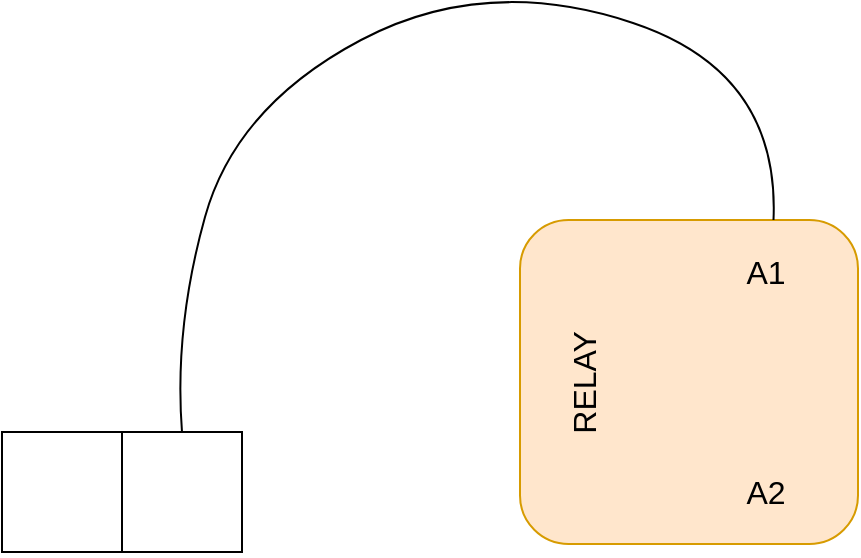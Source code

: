 <mxfile version="21.7.1" type="github">
  <diagram name="Page-1" id="mlqy6NxU03OyKlMlSbE0">
    <mxGraphModel dx="1239" dy="973" grid="0" gridSize="10" guides="1" tooltips="1" connect="1" arrows="1" fold="1" page="0" pageScale="1" pageWidth="850" pageHeight="1100" math="0" shadow="0">
      <root>
        <mxCell id="0" />
        <mxCell id="1" parent="0" />
        <mxCell id="MVbt9_RhA76U3nWx9K8z-3" value="" style="rounded=1;whiteSpace=wrap;html=1;fontSize=16;fillColor=#ffe6cc;strokeColor=#d79b00;" vertex="1" parent="1">
          <mxGeometry x="115" y="-271" width="169" height="162" as="geometry" />
        </mxCell>
        <mxCell id="MVbt9_RhA76U3nWx9K8z-4" value="" style="rounded=0;whiteSpace=wrap;html=1;fontSize=16;" vertex="1" parent="1">
          <mxGeometry x="-144" y="-165" width="120" height="60" as="geometry" />
        </mxCell>
        <mxCell id="MVbt9_RhA76U3nWx9K8z-5" value="" style="endArrow=none;html=1;rounded=0;fontSize=12;startSize=8;endSize=8;curved=1;entryX=0.5;entryY=0;entryDx=0;entryDy=0;exitX=0.5;exitY=1;exitDx=0;exitDy=0;" edge="1" parent="1" source="MVbt9_RhA76U3nWx9K8z-4" target="MVbt9_RhA76U3nWx9K8z-4">
          <mxGeometry width="50" height="50" relative="1" as="geometry">
            <mxPoint x="154" y="-287" as="sourcePoint" />
            <mxPoint x="204" y="-337" as="targetPoint" />
          </mxGeometry>
        </mxCell>
        <mxCell id="MVbt9_RhA76U3nWx9K8z-6" value="" style="endArrow=none;html=1;rounded=0;fontSize=12;startSize=8;endSize=8;curved=1;entryX=0.75;entryY=0;entryDx=0;entryDy=0;exitX=0.75;exitY=0;exitDx=0;exitDy=0;" edge="1" parent="1" source="MVbt9_RhA76U3nWx9K8z-4" target="MVbt9_RhA76U3nWx9K8z-3">
          <mxGeometry width="50" height="50" relative="1" as="geometry">
            <mxPoint x="175" y="-149" as="sourcePoint" />
            <mxPoint x="225" y="-199" as="targetPoint" />
            <Array as="points">
              <mxPoint x="-58" y="-217" />
              <mxPoint x="-27" y="-328" />
              <mxPoint x="98" y="-394" />
              <mxPoint x="245" y="-345" />
            </Array>
          </mxGeometry>
        </mxCell>
        <mxCell id="MVbt9_RhA76U3nWx9K8z-9" value="RELAY" style="text;html=1;strokeColor=none;fillColor=none;align=center;verticalAlign=middle;whiteSpace=wrap;rounded=0;fontSize=16;rotation=-90;" vertex="1" parent="1">
          <mxGeometry x="83" y="-230" width="128.44" height="80" as="geometry" />
        </mxCell>
        <mxCell id="MVbt9_RhA76U3nWx9K8z-11" value="A1" style="text;html=1;strokeColor=none;fillColor=none;align=center;verticalAlign=middle;whiteSpace=wrap;rounded=0;fontSize=16;" vertex="1" parent="1">
          <mxGeometry x="208" y="-260" width="60" height="30" as="geometry" />
        </mxCell>
        <mxCell id="MVbt9_RhA76U3nWx9K8z-12" value="A2" style="text;html=1;strokeColor=none;fillColor=none;align=center;verticalAlign=middle;whiteSpace=wrap;rounded=0;fontSize=16;" vertex="1" parent="1">
          <mxGeometry x="208" y="-150" width="60" height="30" as="geometry" />
        </mxCell>
      </root>
    </mxGraphModel>
  </diagram>
</mxfile>
